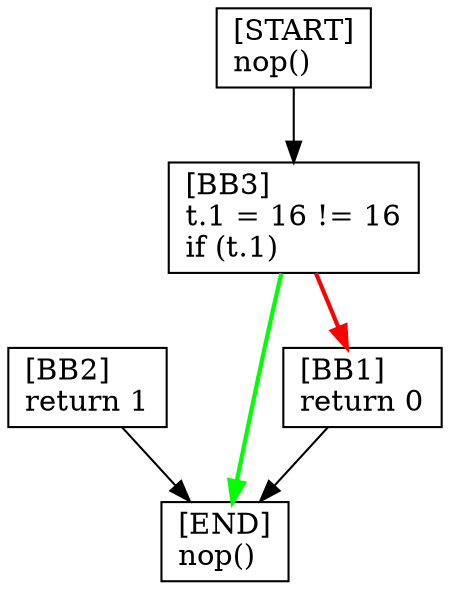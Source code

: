 digraph {
  node [shape=box]
  BB3 [label="[BB3]\lt.1 = 16 != 16\lif (t.1)\l"];
  BB2 [label="[BB2]\lreturn 1\l"];
  END [label="[END]\lnop()\l"];
  START [label="[START]\lnop()\l"];
  BB1 [label="[BB1]\lreturn 0\l"];
  BB2 -> END;
  START -> BB3;
  BB1 -> END;
  BB3 -> END [color=green, penwidth=2];
  BB3 -> BB1 [color=red, penwidth=2];
}
